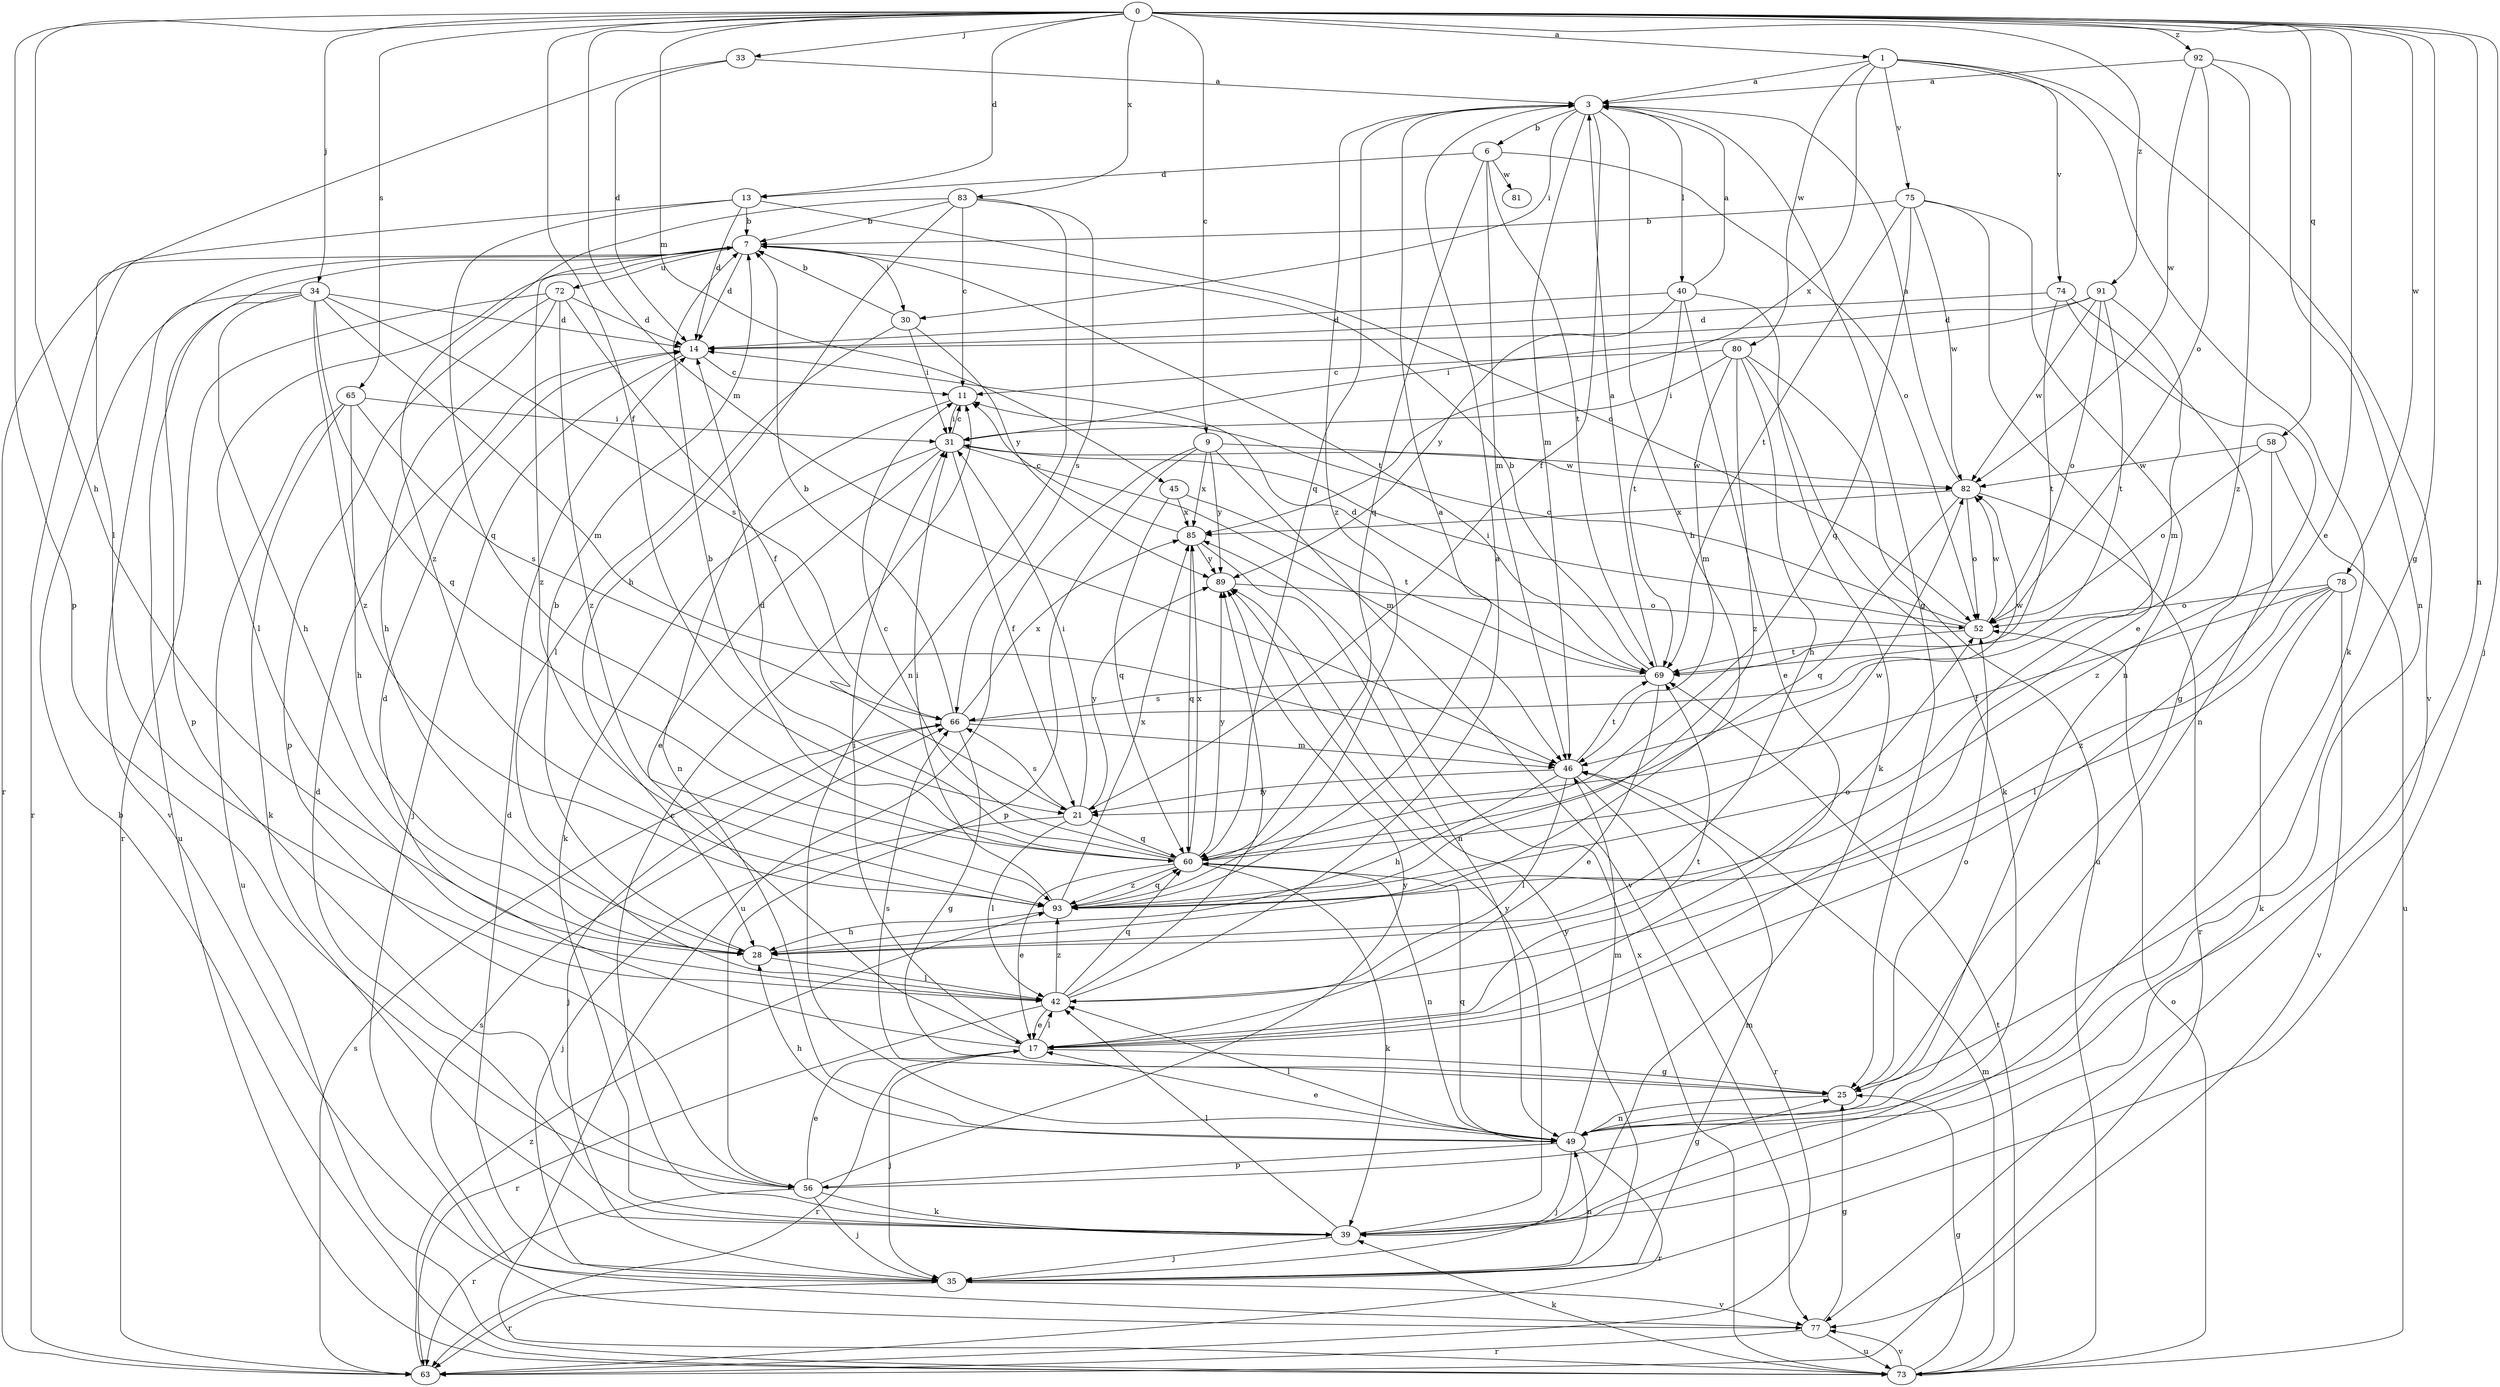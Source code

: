 strict digraph  {
0;
1;
3;
6;
7;
9;
11;
13;
14;
17;
21;
25;
28;
30;
31;
33;
34;
35;
39;
40;
42;
45;
46;
49;
52;
56;
58;
60;
63;
65;
66;
69;
72;
73;
74;
75;
77;
78;
80;
81;
82;
83;
85;
89;
91;
92;
93;
0 -> 1  [label=a];
0 -> 9  [label=c];
0 -> 13  [label=d];
0 -> 17  [label=e];
0 -> 21  [label=f];
0 -> 25  [label=g];
0 -> 28  [label=h];
0 -> 33  [label=j];
0 -> 34  [label=j];
0 -> 35  [label=j];
0 -> 45  [label=m];
0 -> 46  [label=m];
0 -> 49  [label=n];
0 -> 56  [label=p];
0 -> 58  [label=q];
0 -> 65  [label=s];
0 -> 78  [label=w];
0 -> 83  [label=x];
0 -> 91  [label=z];
0 -> 92  [label=z];
1 -> 3  [label=a];
1 -> 39  [label=k];
1 -> 74  [label=v];
1 -> 75  [label=v];
1 -> 77  [label=v];
1 -> 80  [label=w];
1 -> 85  [label=x];
3 -> 6  [label=b];
3 -> 21  [label=f];
3 -> 25  [label=g];
3 -> 28  [label=h];
3 -> 30  [label=i];
3 -> 40  [label=l];
3 -> 46  [label=m];
3 -> 60  [label=q];
3 -> 93  [label=z];
6 -> 13  [label=d];
6 -> 46  [label=m];
6 -> 52  [label=o];
6 -> 60  [label=q];
6 -> 69  [label=t];
6 -> 81  [label=w];
7 -> 14  [label=d];
7 -> 30  [label=i];
7 -> 42  [label=l];
7 -> 56  [label=p];
7 -> 63  [label=r];
7 -> 69  [label=t];
7 -> 72  [label=u];
7 -> 93  [label=z];
9 -> 56  [label=p];
9 -> 73  [label=u];
9 -> 77  [label=v];
9 -> 82  [label=w];
9 -> 85  [label=x];
9 -> 89  [label=y];
11 -> 31  [label=i];
11 -> 49  [label=n];
13 -> 7  [label=b];
13 -> 14  [label=d];
13 -> 52  [label=o];
13 -> 60  [label=q];
13 -> 63  [label=r];
14 -> 11  [label=c];
14 -> 35  [label=j];
17 -> 14  [label=d];
17 -> 25  [label=g];
17 -> 31  [label=i];
17 -> 35  [label=j];
17 -> 42  [label=l];
17 -> 63  [label=r];
17 -> 69  [label=t];
21 -> 31  [label=i];
21 -> 35  [label=j];
21 -> 42  [label=l];
21 -> 60  [label=q];
21 -> 66  [label=s];
21 -> 89  [label=y];
25 -> 49  [label=n];
25 -> 52  [label=o];
25 -> 66  [label=s];
28 -> 7  [label=b];
28 -> 42  [label=l];
28 -> 52  [label=o];
30 -> 7  [label=b];
30 -> 31  [label=i];
30 -> 42  [label=l];
30 -> 89  [label=y];
31 -> 11  [label=c];
31 -> 17  [label=e];
31 -> 21  [label=f];
31 -> 39  [label=k];
31 -> 46  [label=m];
31 -> 82  [label=w];
33 -> 3  [label=a];
33 -> 14  [label=d];
33 -> 42  [label=l];
34 -> 14  [label=d];
34 -> 28  [label=h];
34 -> 46  [label=m];
34 -> 60  [label=q];
34 -> 66  [label=s];
34 -> 73  [label=u];
34 -> 77  [label=v];
34 -> 93  [label=z];
35 -> 14  [label=d];
35 -> 46  [label=m];
35 -> 49  [label=n];
35 -> 63  [label=r];
35 -> 77  [label=v];
35 -> 89  [label=y];
39 -> 11  [label=c];
39 -> 14  [label=d];
39 -> 35  [label=j];
39 -> 42  [label=l];
39 -> 89  [label=y];
40 -> 3  [label=a];
40 -> 14  [label=d];
40 -> 17  [label=e];
40 -> 39  [label=k];
40 -> 69  [label=t];
40 -> 89  [label=y];
42 -> 3  [label=a];
42 -> 17  [label=e];
42 -> 60  [label=q];
42 -> 63  [label=r];
42 -> 89  [label=y];
42 -> 93  [label=z];
45 -> 60  [label=q];
45 -> 69  [label=t];
45 -> 85  [label=x];
46 -> 21  [label=f];
46 -> 28  [label=h];
46 -> 42  [label=l];
46 -> 63  [label=r];
46 -> 69  [label=t];
49 -> 17  [label=e];
49 -> 28  [label=h];
49 -> 35  [label=j];
49 -> 42  [label=l];
49 -> 46  [label=m];
49 -> 56  [label=p];
49 -> 60  [label=q];
49 -> 63  [label=r];
52 -> 11  [label=c];
52 -> 31  [label=i];
52 -> 69  [label=t];
52 -> 82  [label=w];
56 -> 17  [label=e];
56 -> 25  [label=g];
56 -> 35  [label=j];
56 -> 39  [label=k];
56 -> 63  [label=r];
56 -> 89  [label=y];
58 -> 52  [label=o];
58 -> 73  [label=u];
58 -> 82  [label=w];
58 -> 93  [label=z];
60 -> 7  [label=b];
60 -> 11  [label=c];
60 -> 14  [label=d];
60 -> 17  [label=e];
60 -> 39  [label=k];
60 -> 49  [label=n];
60 -> 82  [label=w];
60 -> 85  [label=x];
60 -> 89  [label=y];
60 -> 93  [label=z];
63 -> 66  [label=s];
63 -> 93  [label=z];
65 -> 28  [label=h];
65 -> 31  [label=i];
65 -> 39  [label=k];
65 -> 66  [label=s];
65 -> 73  [label=u];
66 -> 7  [label=b];
66 -> 25  [label=g];
66 -> 35  [label=j];
66 -> 46  [label=m];
66 -> 82  [label=w];
66 -> 85  [label=x];
69 -> 3  [label=a];
69 -> 7  [label=b];
69 -> 14  [label=d];
69 -> 17  [label=e];
69 -> 66  [label=s];
72 -> 14  [label=d];
72 -> 21  [label=f];
72 -> 28  [label=h];
72 -> 56  [label=p];
72 -> 63  [label=r];
72 -> 93  [label=z];
73 -> 7  [label=b];
73 -> 25  [label=g];
73 -> 39  [label=k];
73 -> 46  [label=m];
73 -> 52  [label=o];
73 -> 69  [label=t];
73 -> 77  [label=v];
73 -> 85  [label=x];
74 -> 14  [label=d];
74 -> 25  [label=g];
74 -> 49  [label=n];
74 -> 69  [label=t];
75 -> 7  [label=b];
75 -> 17  [label=e];
75 -> 49  [label=n];
75 -> 60  [label=q];
75 -> 69  [label=t];
75 -> 82  [label=w];
77 -> 25  [label=g];
77 -> 63  [label=r];
77 -> 66  [label=s];
77 -> 73  [label=u];
78 -> 21  [label=f];
78 -> 39  [label=k];
78 -> 42  [label=l];
78 -> 52  [label=o];
78 -> 77  [label=v];
78 -> 93  [label=z];
80 -> 11  [label=c];
80 -> 28  [label=h];
80 -> 31  [label=i];
80 -> 39  [label=k];
80 -> 46  [label=m];
80 -> 73  [label=u];
80 -> 93  [label=z];
82 -> 3  [label=a];
82 -> 52  [label=o];
82 -> 60  [label=q];
82 -> 63  [label=r];
82 -> 85  [label=x];
83 -> 7  [label=b];
83 -> 11  [label=c];
83 -> 28  [label=h];
83 -> 49  [label=n];
83 -> 66  [label=s];
83 -> 93  [label=z];
85 -> 11  [label=c];
85 -> 49  [label=n];
85 -> 60  [label=q];
85 -> 89  [label=y];
89 -> 52  [label=o];
91 -> 14  [label=d];
91 -> 31  [label=i];
91 -> 46  [label=m];
91 -> 52  [label=o];
91 -> 69  [label=t];
91 -> 82  [label=w];
92 -> 3  [label=a];
92 -> 49  [label=n];
92 -> 52  [label=o];
92 -> 82  [label=w];
92 -> 93  [label=z];
93 -> 3  [label=a];
93 -> 28  [label=h];
93 -> 31  [label=i];
93 -> 60  [label=q];
93 -> 85  [label=x];
}
